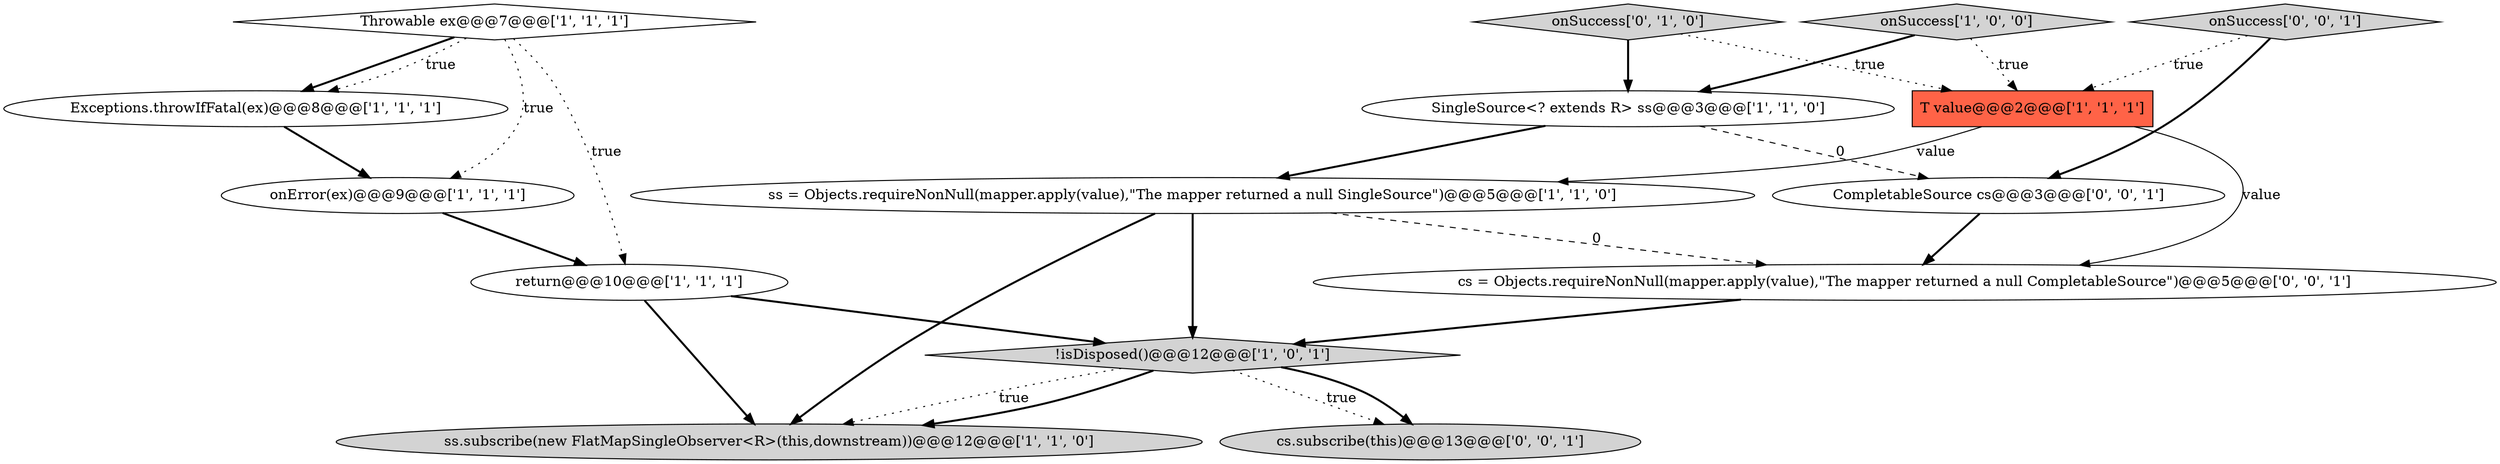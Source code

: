 digraph {
13 [style = filled, label = "CompletableSource cs@@@3@@@['0', '0', '1']", fillcolor = white, shape = ellipse image = "AAA0AAABBB3BBB"];
10 [style = filled, label = "onSuccess['0', '1', '0']", fillcolor = lightgray, shape = diamond image = "AAA0AAABBB2BBB"];
8 [style = filled, label = "onError(ex)@@@9@@@['1', '1', '1']", fillcolor = white, shape = ellipse image = "AAA0AAABBB1BBB"];
11 [style = filled, label = "cs = Objects.requireNonNull(mapper.apply(value),\"The mapper returned a null CompletableSource\")@@@5@@@['0', '0', '1']", fillcolor = white, shape = ellipse image = "AAA0AAABBB3BBB"];
14 [style = filled, label = "cs.subscribe(this)@@@13@@@['0', '0', '1']", fillcolor = lightgray, shape = ellipse image = "AAA0AAABBB3BBB"];
6 [style = filled, label = "!isDisposed()@@@12@@@['1', '0', '1']", fillcolor = lightgray, shape = diamond image = "AAA0AAABBB1BBB"];
3 [style = filled, label = "return@@@10@@@['1', '1', '1']", fillcolor = white, shape = ellipse image = "AAA0AAABBB1BBB"];
2 [style = filled, label = "ss.subscribe(new FlatMapSingleObserver<R>(this,downstream))@@@12@@@['1', '1', '0']", fillcolor = lightgray, shape = ellipse image = "AAA0AAABBB1BBB"];
4 [style = filled, label = "onSuccess['1', '0', '0']", fillcolor = lightgray, shape = diamond image = "AAA0AAABBB1BBB"];
9 [style = filled, label = "T value@@@2@@@['1', '1', '1']", fillcolor = tomato, shape = box image = "AAA0AAABBB1BBB"];
12 [style = filled, label = "onSuccess['0', '0', '1']", fillcolor = lightgray, shape = diamond image = "AAA0AAABBB3BBB"];
5 [style = filled, label = "ss = Objects.requireNonNull(mapper.apply(value),\"The mapper returned a null SingleSource\")@@@5@@@['1', '1', '0']", fillcolor = white, shape = ellipse image = "AAA0AAABBB1BBB"];
1 [style = filled, label = "SingleSource<? extends R> ss@@@3@@@['1', '1', '0']", fillcolor = white, shape = ellipse image = "AAA0AAABBB1BBB"];
0 [style = filled, label = "Throwable ex@@@7@@@['1', '1', '1']", fillcolor = white, shape = diamond image = "AAA0AAABBB1BBB"];
7 [style = filled, label = "Exceptions.throwIfFatal(ex)@@@8@@@['1', '1', '1']", fillcolor = white, shape = ellipse image = "AAA0AAABBB1BBB"];
5->2 [style = bold, label=""];
7->8 [style = bold, label=""];
3->2 [style = bold, label=""];
0->8 [style = dotted, label="true"];
0->7 [style = bold, label=""];
0->7 [style = dotted, label="true"];
0->3 [style = dotted, label="true"];
6->14 [style = dotted, label="true"];
11->6 [style = bold, label=""];
5->11 [style = dashed, label="0"];
4->1 [style = bold, label=""];
6->2 [style = bold, label=""];
8->3 [style = bold, label=""];
9->11 [style = solid, label="value"];
12->13 [style = bold, label=""];
3->6 [style = bold, label=""];
1->13 [style = dashed, label="0"];
10->1 [style = bold, label=""];
13->11 [style = bold, label=""];
6->14 [style = bold, label=""];
9->5 [style = solid, label="value"];
12->9 [style = dotted, label="true"];
4->9 [style = dotted, label="true"];
6->2 [style = dotted, label="true"];
10->9 [style = dotted, label="true"];
5->6 [style = bold, label=""];
1->5 [style = bold, label=""];
}
